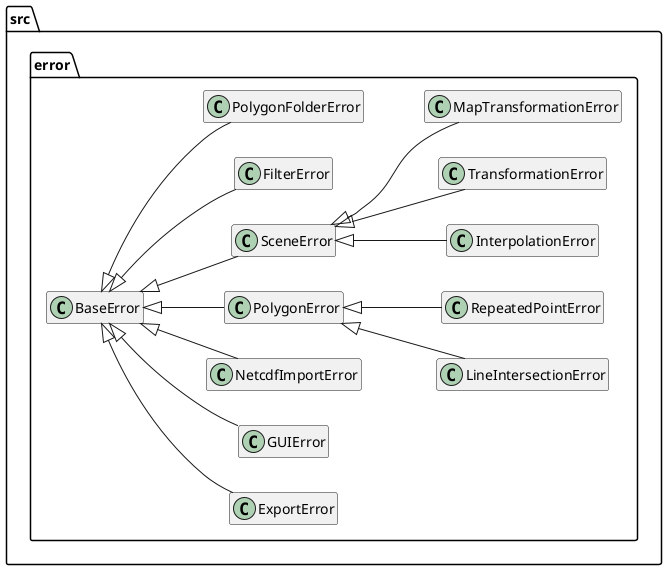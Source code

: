 @startuml

left to right direction

!startsub INTERNAL
package src.error {
    class src.error.BaseError
    class src.error.ExportError
    class src.error.GUIError
    class src.error.InterpolationError
    class src.error.LineIntersectionError
    class src.error.TransformationError
    class src.error.NetcdfImportError
    class src.error.PolygonError
    class src.error.RepeatedPointError
    class src.error.SceneError
    class src.error.FilterError
    class src.error.PolygonFolderError
    class src.error.MapTransformationError
}

src.error.BaseError <|-- src.error.PolygonFolderError
src.error.BaseError <|-- src.error.SceneError
src.error.BaseError <|-- src.error.PolygonError
src.error.BaseError <|-- src.error.ExportError
src.error.BaseError <|-- src.error.GUIError
src.error.BaseError <|-- src.error.NetcdfImportError
src.error.BaseError <|-- src.error.FilterError

src.error.PolygonError <|-- src.error.RepeatedPointError
src.error.PolygonError <|-- src.error.LineIntersectionError
src.error.SceneError <|-- src.error.TransformationError
src.error.SceneError <|-- src.error.InterpolationError
src.error.SceneError <|-- src.error.MapTransformationError
!endsub

!startsub EXTERNAL

!endsub
hide members

@enduml